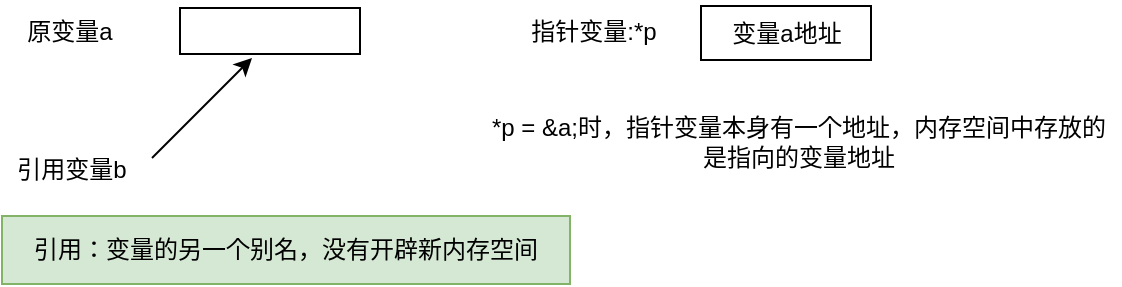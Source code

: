 <mxfile version="20.8.20" type="github">
  <diagram name="第 1 页" id="zhSJCforY8B-MtIuW9Q7">
    <mxGraphModel dx="1195" dy="617" grid="0" gridSize="10" guides="1" tooltips="1" connect="1" arrows="1" fold="1" page="1" pageScale="1" pageWidth="827" pageHeight="1169" math="0" shadow="0">
      <root>
        <mxCell id="0" />
        <mxCell id="1" parent="0" />
        <mxCell id="axphInQ6ILh3uUqZy5pT-3" value="" style="rounded=0;whiteSpace=wrap;html=1;" vertex="1" parent="1">
          <mxGeometry x="212" y="106" width="90" height="23" as="geometry" />
        </mxCell>
        <mxCell id="axphInQ6ILh3uUqZy5pT-4" value="原变量a" style="text;html=1;strokeColor=none;fillColor=none;align=center;verticalAlign=middle;whiteSpace=wrap;rounded=0;" vertex="1" parent="1">
          <mxGeometry x="127" y="102.5" width="60" height="30" as="geometry" />
        </mxCell>
        <mxCell id="axphInQ6ILh3uUqZy5pT-5" value="引用变量b" style="text;html=1;strokeColor=none;fillColor=none;align=center;verticalAlign=middle;whiteSpace=wrap;rounded=0;" vertex="1" parent="1">
          <mxGeometry x="129" y="172" width="58" height="30" as="geometry" />
        </mxCell>
        <mxCell id="axphInQ6ILh3uUqZy5pT-7" value="" style="endArrow=classic;html=1;rounded=0;" edge="1" parent="1">
          <mxGeometry width="50" height="50" relative="1" as="geometry">
            <mxPoint x="198" y="181" as="sourcePoint" />
            <mxPoint x="248" y="131" as="targetPoint" />
          </mxGeometry>
        </mxCell>
        <mxCell id="axphInQ6ILh3uUqZy5pT-8" value="变量a地址" style="rounded=0;whiteSpace=wrap;html=1;" vertex="1" parent="1">
          <mxGeometry x="472.5" y="105" width="85" height="27" as="geometry" />
        </mxCell>
        <mxCell id="axphInQ6ILh3uUqZy5pT-9" value="指针变量:*p" style="text;html=1;strokeColor=none;fillColor=none;align=center;verticalAlign=middle;whiteSpace=wrap;rounded=0;" vertex="1" parent="1">
          <mxGeometry x="375" y="106" width="88" height="23" as="geometry" />
        </mxCell>
        <mxCell id="axphInQ6ILh3uUqZy5pT-10" value="*p = &amp;amp;a;时，指针变量本身有一个地址，内存空间中存放的是指向的变量地址" style="text;html=1;strokeColor=none;fillColor=none;align=center;verticalAlign=middle;whiteSpace=wrap;rounded=0;" vertex="1" parent="1">
          <mxGeometry x="361" y="144" width="321" height="58" as="geometry" />
        </mxCell>
        <mxCell id="axphInQ6ILh3uUqZy5pT-11" value="引用：变量的另一个别名，没有开辟新内存空间" style="text;html=1;strokeColor=#82b366;fillColor=#d5e8d4;align=center;verticalAlign=middle;whiteSpace=wrap;rounded=0;" vertex="1" parent="1">
          <mxGeometry x="123" y="210" width="284" height="34" as="geometry" />
        </mxCell>
      </root>
    </mxGraphModel>
  </diagram>
</mxfile>
